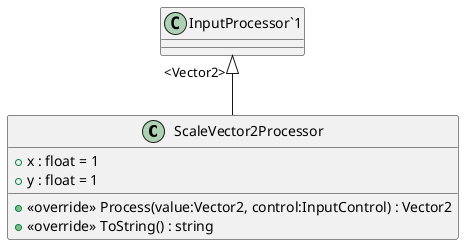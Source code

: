 @startuml
class ScaleVector2Processor {
    + x : float = 1
    + y : float = 1
    + <<override>> Process(value:Vector2, control:InputControl) : Vector2
    + <<override>> ToString() : string
}
"InputProcessor`1" "<Vector2>" <|-- ScaleVector2Processor
@enduml
